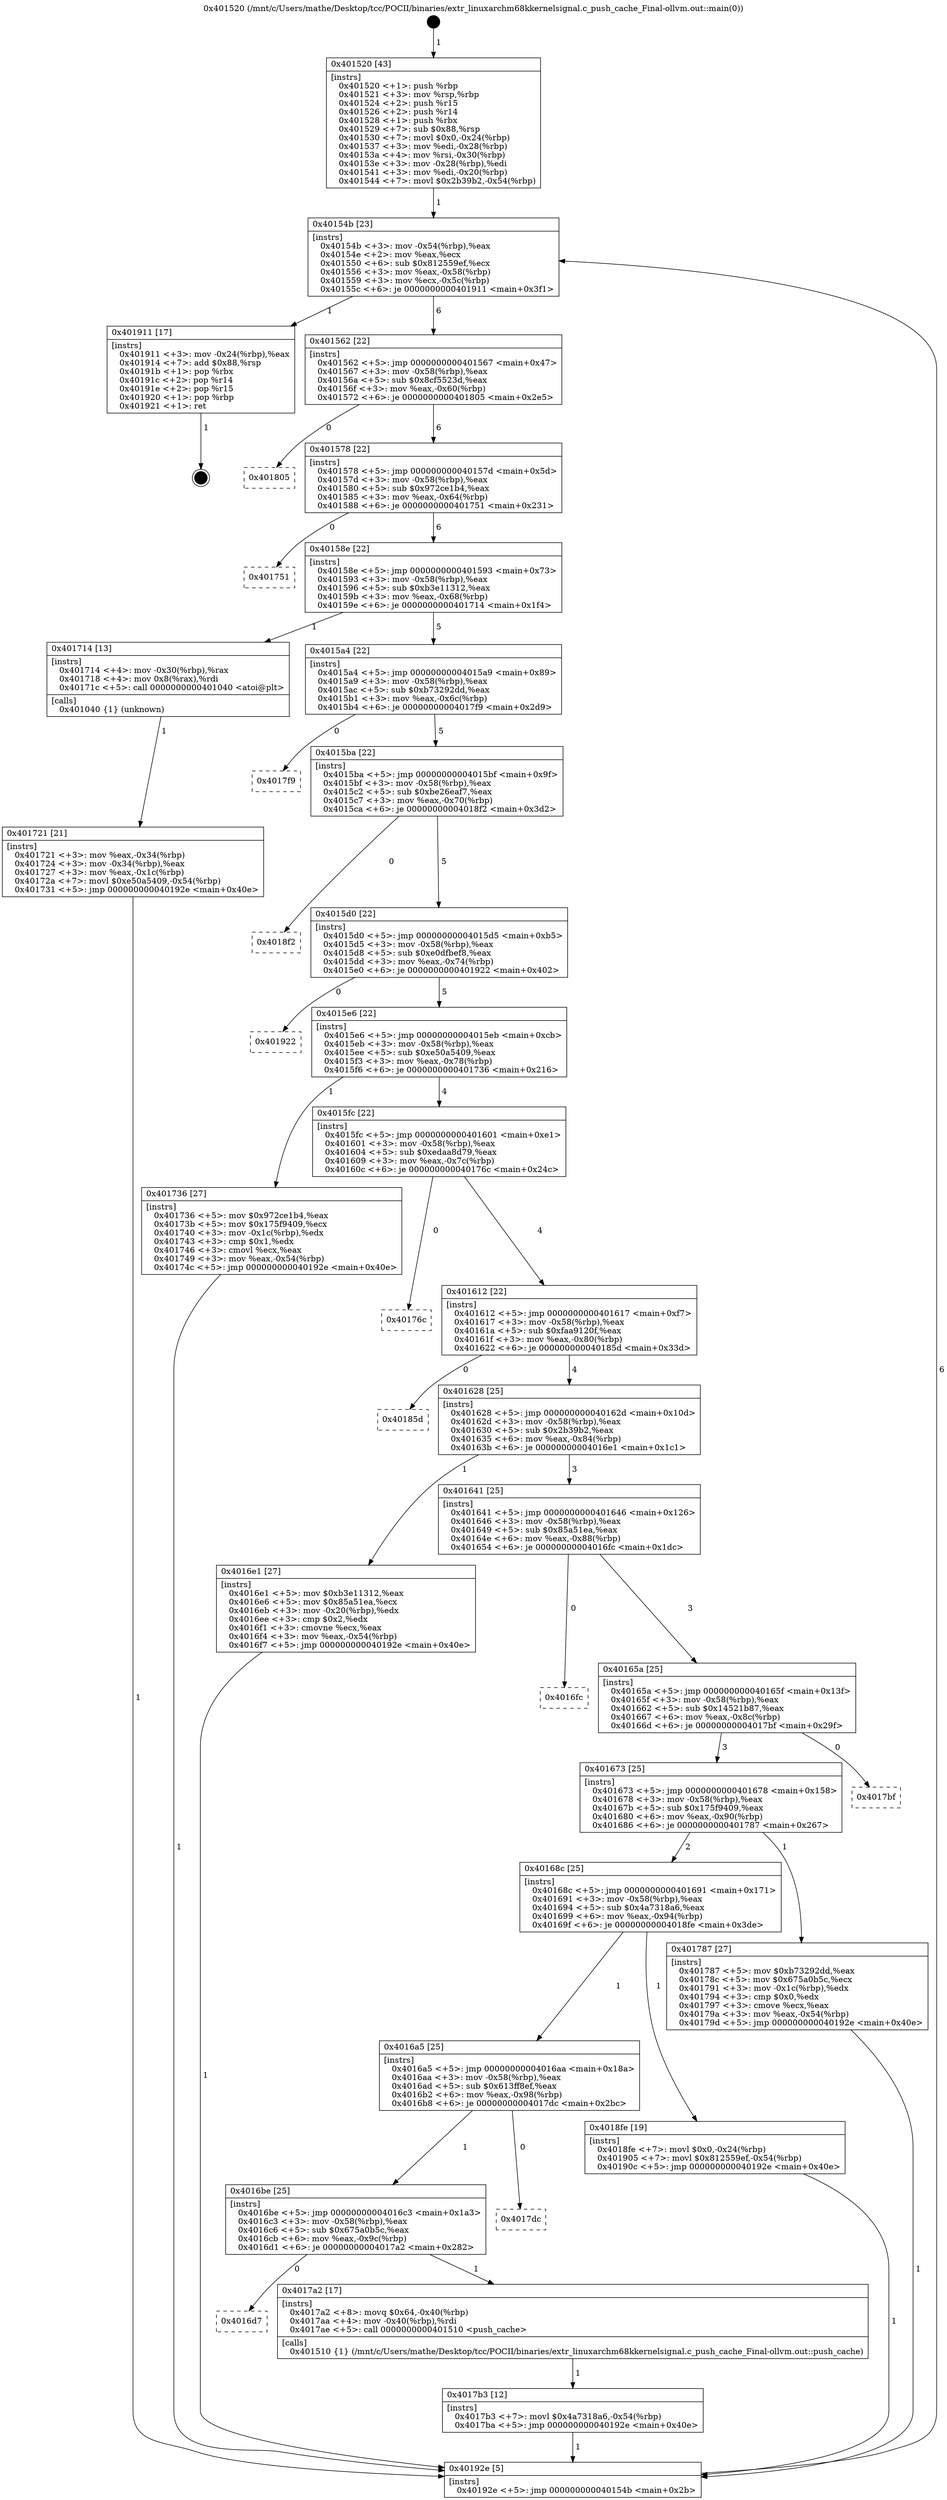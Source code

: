 digraph "0x401520" {
  label = "0x401520 (/mnt/c/Users/mathe/Desktop/tcc/POCII/binaries/extr_linuxarchm68kkernelsignal.c_push_cache_Final-ollvm.out::main(0))"
  labelloc = "t"
  node[shape=record]

  Entry [label="",width=0.3,height=0.3,shape=circle,fillcolor=black,style=filled]
  "0x40154b" [label="{
     0x40154b [23]\l
     | [instrs]\l
     &nbsp;&nbsp;0x40154b \<+3\>: mov -0x54(%rbp),%eax\l
     &nbsp;&nbsp;0x40154e \<+2\>: mov %eax,%ecx\l
     &nbsp;&nbsp;0x401550 \<+6\>: sub $0x812559ef,%ecx\l
     &nbsp;&nbsp;0x401556 \<+3\>: mov %eax,-0x58(%rbp)\l
     &nbsp;&nbsp;0x401559 \<+3\>: mov %ecx,-0x5c(%rbp)\l
     &nbsp;&nbsp;0x40155c \<+6\>: je 0000000000401911 \<main+0x3f1\>\l
  }"]
  "0x401911" [label="{
     0x401911 [17]\l
     | [instrs]\l
     &nbsp;&nbsp;0x401911 \<+3\>: mov -0x24(%rbp),%eax\l
     &nbsp;&nbsp;0x401914 \<+7\>: add $0x88,%rsp\l
     &nbsp;&nbsp;0x40191b \<+1\>: pop %rbx\l
     &nbsp;&nbsp;0x40191c \<+2\>: pop %r14\l
     &nbsp;&nbsp;0x40191e \<+2\>: pop %r15\l
     &nbsp;&nbsp;0x401920 \<+1\>: pop %rbp\l
     &nbsp;&nbsp;0x401921 \<+1\>: ret\l
  }"]
  "0x401562" [label="{
     0x401562 [22]\l
     | [instrs]\l
     &nbsp;&nbsp;0x401562 \<+5\>: jmp 0000000000401567 \<main+0x47\>\l
     &nbsp;&nbsp;0x401567 \<+3\>: mov -0x58(%rbp),%eax\l
     &nbsp;&nbsp;0x40156a \<+5\>: sub $0x8cf5523d,%eax\l
     &nbsp;&nbsp;0x40156f \<+3\>: mov %eax,-0x60(%rbp)\l
     &nbsp;&nbsp;0x401572 \<+6\>: je 0000000000401805 \<main+0x2e5\>\l
  }"]
  Exit [label="",width=0.3,height=0.3,shape=circle,fillcolor=black,style=filled,peripheries=2]
  "0x401805" [label="{
     0x401805\l
  }", style=dashed]
  "0x401578" [label="{
     0x401578 [22]\l
     | [instrs]\l
     &nbsp;&nbsp;0x401578 \<+5\>: jmp 000000000040157d \<main+0x5d\>\l
     &nbsp;&nbsp;0x40157d \<+3\>: mov -0x58(%rbp),%eax\l
     &nbsp;&nbsp;0x401580 \<+5\>: sub $0x972ce1b4,%eax\l
     &nbsp;&nbsp;0x401585 \<+3\>: mov %eax,-0x64(%rbp)\l
     &nbsp;&nbsp;0x401588 \<+6\>: je 0000000000401751 \<main+0x231\>\l
  }"]
  "0x4017b3" [label="{
     0x4017b3 [12]\l
     | [instrs]\l
     &nbsp;&nbsp;0x4017b3 \<+7\>: movl $0x4a7318a6,-0x54(%rbp)\l
     &nbsp;&nbsp;0x4017ba \<+5\>: jmp 000000000040192e \<main+0x40e\>\l
  }"]
  "0x401751" [label="{
     0x401751\l
  }", style=dashed]
  "0x40158e" [label="{
     0x40158e [22]\l
     | [instrs]\l
     &nbsp;&nbsp;0x40158e \<+5\>: jmp 0000000000401593 \<main+0x73\>\l
     &nbsp;&nbsp;0x401593 \<+3\>: mov -0x58(%rbp),%eax\l
     &nbsp;&nbsp;0x401596 \<+5\>: sub $0xb3e11312,%eax\l
     &nbsp;&nbsp;0x40159b \<+3\>: mov %eax,-0x68(%rbp)\l
     &nbsp;&nbsp;0x40159e \<+6\>: je 0000000000401714 \<main+0x1f4\>\l
  }"]
  "0x4016d7" [label="{
     0x4016d7\l
  }", style=dashed]
  "0x401714" [label="{
     0x401714 [13]\l
     | [instrs]\l
     &nbsp;&nbsp;0x401714 \<+4\>: mov -0x30(%rbp),%rax\l
     &nbsp;&nbsp;0x401718 \<+4\>: mov 0x8(%rax),%rdi\l
     &nbsp;&nbsp;0x40171c \<+5\>: call 0000000000401040 \<atoi@plt\>\l
     | [calls]\l
     &nbsp;&nbsp;0x401040 \{1\} (unknown)\l
  }"]
  "0x4015a4" [label="{
     0x4015a4 [22]\l
     | [instrs]\l
     &nbsp;&nbsp;0x4015a4 \<+5\>: jmp 00000000004015a9 \<main+0x89\>\l
     &nbsp;&nbsp;0x4015a9 \<+3\>: mov -0x58(%rbp),%eax\l
     &nbsp;&nbsp;0x4015ac \<+5\>: sub $0xb73292dd,%eax\l
     &nbsp;&nbsp;0x4015b1 \<+3\>: mov %eax,-0x6c(%rbp)\l
     &nbsp;&nbsp;0x4015b4 \<+6\>: je 00000000004017f9 \<main+0x2d9\>\l
  }"]
  "0x4017a2" [label="{
     0x4017a2 [17]\l
     | [instrs]\l
     &nbsp;&nbsp;0x4017a2 \<+8\>: movq $0x64,-0x40(%rbp)\l
     &nbsp;&nbsp;0x4017aa \<+4\>: mov -0x40(%rbp),%rdi\l
     &nbsp;&nbsp;0x4017ae \<+5\>: call 0000000000401510 \<push_cache\>\l
     | [calls]\l
     &nbsp;&nbsp;0x401510 \{1\} (/mnt/c/Users/mathe/Desktop/tcc/POCII/binaries/extr_linuxarchm68kkernelsignal.c_push_cache_Final-ollvm.out::push_cache)\l
  }"]
  "0x4017f9" [label="{
     0x4017f9\l
  }", style=dashed]
  "0x4015ba" [label="{
     0x4015ba [22]\l
     | [instrs]\l
     &nbsp;&nbsp;0x4015ba \<+5\>: jmp 00000000004015bf \<main+0x9f\>\l
     &nbsp;&nbsp;0x4015bf \<+3\>: mov -0x58(%rbp),%eax\l
     &nbsp;&nbsp;0x4015c2 \<+5\>: sub $0xbe26eaf7,%eax\l
     &nbsp;&nbsp;0x4015c7 \<+3\>: mov %eax,-0x70(%rbp)\l
     &nbsp;&nbsp;0x4015ca \<+6\>: je 00000000004018f2 \<main+0x3d2\>\l
  }"]
  "0x4016be" [label="{
     0x4016be [25]\l
     | [instrs]\l
     &nbsp;&nbsp;0x4016be \<+5\>: jmp 00000000004016c3 \<main+0x1a3\>\l
     &nbsp;&nbsp;0x4016c3 \<+3\>: mov -0x58(%rbp),%eax\l
     &nbsp;&nbsp;0x4016c6 \<+5\>: sub $0x675a0b5c,%eax\l
     &nbsp;&nbsp;0x4016cb \<+6\>: mov %eax,-0x9c(%rbp)\l
     &nbsp;&nbsp;0x4016d1 \<+6\>: je 00000000004017a2 \<main+0x282\>\l
  }"]
  "0x4018f2" [label="{
     0x4018f2\l
  }", style=dashed]
  "0x4015d0" [label="{
     0x4015d0 [22]\l
     | [instrs]\l
     &nbsp;&nbsp;0x4015d0 \<+5\>: jmp 00000000004015d5 \<main+0xb5\>\l
     &nbsp;&nbsp;0x4015d5 \<+3\>: mov -0x58(%rbp),%eax\l
     &nbsp;&nbsp;0x4015d8 \<+5\>: sub $0xe0dfbef8,%eax\l
     &nbsp;&nbsp;0x4015dd \<+3\>: mov %eax,-0x74(%rbp)\l
     &nbsp;&nbsp;0x4015e0 \<+6\>: je 0000000000401922 \<main+0x402\>\l
  }"]
  "0x4017dc" [label="{
     0x4017dc\l
  }", style=dashed]
  "0x401922" [label="{
     0x401922\l
  }", style=dashed]
  "0x4015e6" [label="{
     0x4015e6 [22]\l
     | [instrs]\l
     &nbsp;&nbsp;0x4015e6 \<+5\>: jmp 00000000004015eb \<main+0xcb\>\l
     &nbsp;&nbsp;0x4015eb \<+3\>: mov -0x58(%rbp),%eax\l
     &nbsp;&nbsp;0x4015ee \<+5\>: sub $0xe50a5409,%eax\l
     &nbsp;&nbsp;0x4015f3 \<+3\>: mov %eax,-0x78(%rbp)\l
     &nbsp;&nbsp;0x4015f6 \<+6\>: je 0000000000401736 \<main+0x216\>\l
  }"]
  "0x4016a5" [label="{
     0x4016a5 [25]\l
     | [instrs]\l
     &nbsp;&nbsp;0x4016a5 \<+5\>: jmp 00000000004016aa \<main+0x18a\>\l
     &nbsp;&nbsp;0x4016aa \<+3\>: mov -0x58(%rbp),%eax\l
     &nbsp;&nbsp;0x4016ad \<+5\>: sub $0x613ff8ef,%eax\l
     &nbsp;&nbsp;0x4016b2 \<+6\>: mov %eax,-0x98(%rbp)\l
     &nbsp;&nbsp;0x4016b8 \<+6\>: je 00000000004017dc \<main+0x2bc\>\l
  }"]
  "0x401736" [label="{
     0x401736 [27]\l
     | [instrs]\l
     &nbsp;&nbsp;0x401736 \<+5\>: mov $0x972ce1b4,%eax\l
     &nbsp;&nbsp;0x40173b \<+5\>: mov $0x175f9409,%ecx\l
     &nbsp;&nbsp;0x401740 \<+3\>: mov -0x1c(%rbp),%edx\l
     &nbsp;&nbsp;0x401743 \<+3\>: cmp $0x1,%edx\l
     &nbsp;&nbsp;0x401746 \<+3\>: cmovl %ecx,%eax\l
     &nbsp;&nbsp;0x401749 \<+3\>: mov %eax,-0x54(%rbp)\l
     &nbsp;&nbsp;0x40174c \<+5\>: jmp 000000000040192e \<main+0x40e\>\l
  }"]
  "0x4015fc" [label="{
     0x4015fc [22]\l
     | [instrs]\l
     &nbsp;&nbsp;0x4015fc \<+5\>: jmp 0000000000401601 \<main+0xe1\>\l
     &nbsp;&nbsp;0x401601 \<+3\>: mov -0x58(%rbp),%eax\l
     &nbsp;&nbsp;0x401604 \<+5\>: sub $0xedaa8d79,%eax\l
     &nbsp;&nbsp;0x401609 \<+3\>: mov %eax,-0x7c(%rbp)\l
     &nbsp;&nbsp;0x40160c \<+6\>: je 000000000040176c \<main+0x24c\>\l
  }"]
  "0x4018fe" [label="{
     0x4018fe [19]\l
     | [instrs]\l
     &nbsp;&nbsp;0x4018fe \<+7\>: movl $0x0,-0x24(%rbp)\l
     &nbsp;&nbsp;0x401905 \<+7\>: movl $0x812559ef,-0x54(%rbp)\l
     &nbsp;&nbsp;0x40190c \<+5\>: jmp 000000000040192e \<main+0x40e\>\l
  }"]
  "0x40176c" [label="{
     0x40176c\l
  }", style=dashed]
  "0x401612" [label="{
     0x401612 [22]\l
     | [instrs]\l
     &nbsp;&nbsp;0x401612 \<+5\>: jmp 0000000000401617 \<main+0xf7\>\l
     &nbsp;&nbsp;0x401617 \<+3\>: mov -0x58(%rbp),%eax\l
     &nbsp;&nbsp;0x40161a \<+5\>: sub $0xfaa9120f,%eax\l
     &nbsp;&nbsp;0x40161f \<+3\>: mov %eax,-0x80(%rbp)\l
     &nbsp;&nbsp;0x401622 \<+6\>: je 000000000040185d \<main+0x33d\>\l
  }"]
  "0x40168c" [label="{
     0x40168c [25]\l
     | [instrs]\l
     &nbsp;&nbsp;0x40168c \<+5\>: jmp 0000000000401691 \<main+0x171\>\l
     &nbsp;&nbsp;0x401691 \<+3\>: mov -0x58(%rbp),%eax\l
     &nbsp;&nbsp;0x401694 \<+5\>: sub $0x4a7318a6,%eax\l
     &nbsp;&nbsp;0x401699 \<+6\>: mov %eax,-0x94(%rbp)\l
     &nbsp;&nbsp;0x40169f \<+6\>: je 00000000004018fe \<main+0x3de\>\l
  }"]
  "0x40185d" [label="{
     0x40185d\l
  }", style=dashed]
  "0x401628" [label="{
     0x401628 [25]\l
     | [instrs]\l
     &nbsp;&nbsp;0x401628 \<+5\>: jmp 000000000040162d \<main+0x10d\>\l
     &nbsp;&nbsp;0x40162d \<+3\>: mov -0x58(%rbp),%eax\l
     &nbsp;&nbsp;0x401630 \<+5\>: sub $0x2b39b2,%eax\l
     &nbsp;&nbsp;0x401635 \<+6\>: mov %eax,-0x84(%rbp)\l
     &nbsp;&nbsp;0x40163b \<+6\>: je 00000000004016e1 \<main+0x1c1\>\l
  }"]
  "0x401787" [label="{
     0x401787 [27]\l
     | [instrs]\l
     &nbsp;&nbsp;0x401787 \<+5\>: mov $0xb73292dd,%eax\l
     &nbsp;&nbsp;0x40178c \<+5\>: mov $0x675a0b5c,%ecx\l
     &nbsp;&nbsp;0x401791 \<+3\>: mov -0x1c(%rbp),%edx\l
     &nbsp;&nbsp;0x401794 \<+3\>: cmp $0x0,%edx\l
     &nbsp;&nbsp;0x401797 \<+3\>: cmove %ecx,%eax\l
     &nbsp;&nbsp;0x40179a \<+3\>: mov %eax,-0x54(%rbp)\l
     &nbsp;&nbsp;0x40179d \<+5\>: jmp 000000000040192e \<main+0x40e\>\l
  }"]
  "0x4016e1" [label="{
     0x4016e1 [27]\l
     | [instrs]\l
     &nbsp;&nbsp;0x4016e1 \<+5\>: mov $0xb3e11312,%eax\l
     &nbsp;&nbsp;0x4016e6 \<+5\>: mov $0x85a51ea,%ecx\l
     &nbsp;&nbsp;0x4016eb \<+3\>: mov -0x20(%rbp),%edx\l
     &nbsp;&nbsp;0x4016ee \<+3\>: cmp $0x2,%edx\l
     &nbsp;&nbsp;0x4016f1 \<+3\>: cmovne %ecx,%eax\l
     &nbsp;&nbsp;0x4016f4 \<+3\>: mov %eax,-0x54(%rbp)\l
     &nbsp;&nbsp;0x4016f7 \<+5\>: jmp 000000000040192e \<main+0x40e\>\l
  }"]
  "0x401641" [label="{
     0x401641 [25]\l
     | [instrs]\l
     &nbsp;&nbsp;0x401641 \<+5\>: jmp 0000000000401646 \<main+0x126\>\l
     &nbsp;&nbsp;0x401646 \<+3\>: mov -0x58(%rbp),%eax\l
     &nbsp;&nbsp;0x401649 \<+5\>: sub $0x85a51ea,%eax\l
     &nbsp;&nbsp;0x40164e \<+6\>: mov %eax,-0x88(%rbp)\l
     &nbsp;&nbsp;0x401654 \<+6\>: je 00000000004016fc \<main+0x1dc\>\l
  }"]
  "0x40192e" [label="{
     0x40192e [5]\l
     | [instrs]\l
     &nbsp;&nbsp;0x40192e \<+5\>: jmp 000000000040154b \<main+0x2b\>\l
  }"]
  "0x401520" [label="{
     0x401520 [43]\l
     | [instrs]\l
     &nbsp;&nbsp;0x401520 \<+1\>: push %rbp\l
     &nbsp;&nbsp;0x401521 \<+3\>: mov %rsp,%rbp\l
     &nbsp;&nbsp;0x401524 \<+2\>: push %r15\l
     &nbsp;&nbsp;0x401526 \<+2\>: push %r14\l
     &nbsp;&nbsp;0x401528 \<+1\>: push %rbx\l
     &nbsp;&nbsp;0x401529 \<+7\>: sub $0x88,%rsp\l
     &nbsp;&nbsp;0x401530 \<+7\>: movl $0x0,-0x24(%rbp)\l
     &nbsp;&nbsp;0x401537 \<+3\>: mov %edi,-0x28(%rbp)\l
     &nbsp;&nbsp;0x40153a \<+4\>: mov %rsi,-0x30(%rbp)\l
     &nbsp;&nbsp;0x40153e \<+3\>: mov -0x28(%rbp),%edi\l
     &nbsp;&nbsp;0x401541 \<+3\>: mov %edi,-0x20(%rbp)\l
     &nbsp;&nbsp;0x401544 \<+7\>: movl $0x2b39b2,-0x54(%rbp)\l
  }"]
  "0x401721" [label="{
     0x401721 [21]\l
     | [instrs]\l
     &nbsp;&nbsp;0x401721 \<+3\>: mov %eax,-0x34(%rbp)\l
     &nbsp;&nbsp;0x401724 \<+3\>: mov -0x34(%rbp),%eax\l
     &nbsp;&nbsp;0x401727 \<+3\>: mov %eax,-0x1c(%rbp)\l
     &nbsp;&nbsp;0x40172a \<+7\>: movl $0xe50a5409,-0x54(%rbp)\l
     &nbsp;&nbsp;0x401731 \<+5\>: jmp 000000000040192e \<main+0x40e\>\l
  }"]
  "0x401673" [label="{
     0x401673 [25]\l
     | [instrs]\l
     &nbsp;&nbsp;0x401673 \<+5\>: jmp 0000000000401678 \<main+0x158\>\l
     &nbsp;&nbsp;0x401678 \<+3\>: mov -0x58(%rbp),%eax\l
     &nbsp;&nbsp;0x40167b \<+5\>: sub $0x175f9409,%eax\l
     &nbsp;&nbsp;0x401680 \<+6\>: mov %eax,-0x90(%rbp)\l
     &nbsp;&nbsp;0x401686 \<+6\>: je 0000000000401787 \<main+0x267\>\l
  }"]
  "0x4016fc" [label="{
     0x4016fc\l
  }", style=dashed]
  "0x40165a" [label="{
     0x40165a [25]\l
     | [instrs]\l
     &nbsp;&nbsp;0x40165a \<+5\>: jmp 000000000040165f \<main+0x13f\>\l
     &nbsp;&nbsp;0x40165f \<+3\>: mov -0x58(%rbp),%eax\l
     &nbsp;&nbsp;0x401662 \<+5\>: sub $0x14521b87,%eax\l
     &nbsp;&nbsp;0x401667 \<+6\>: mov %eax,-0x8c(%rbp)\l
     &nbsp;&nbsp;0x40166d \<+6\>: je 00000000004017bf \<main+0x29f\>\l
  }"]
  "0x4017bf" [label="{
     0x4017bf\l
  }", style=dashed]
  Entry -> "0x401520" [label=" 1"]
  "0x40154b" -> "0x401911" [label=" 1"]
  "0x40154b" -> "0x401562" [label=" 6"]
  "0x401911" -> Exit [label=" 1"]
  "0x401562" -> "0x401805" [label=" 0"]
  "0x401562" -> "0x401578" [label=" 6"]
  "0x4018fe" -> "0x40192e" [label=" 1"]
  "0x401578" -> "0x401751" [label=" 0"]
  "0x401578" -> "0x40158e" [label=" 6"]
  "0x4017b3" -> "0x40192e" [label=" 1"]
  "0x40158e" -> "0x401714" [label=" 1"]
  "0x40158e" -> "0x4015a4" [label=" 5"]
  "0x4017a2" -> "0x4017b3" [label=" 1"]
  "0x4015a4" -> "0x4017f9" [label=" 0"]
  "0x4015a4" -> "0x4015ba" [label=" 5"]
  "0x4016be" -> "0x4016d7" [label=" 0"]
  "0x4015ba" -> "0x4018f2" [label=" 0"]
  "0x4015ba" -> "0x4015d0" [label=" 5"]
  "0x4016be" -> "0x4017a2" [label=" 1"]
  "0x4015d0" -> "0x401922" [label=" 0"]
  "0x4015d0" -> "0x4015e6" [label=" 5"]
  "0x4016a5" -> "0x4016be" [label=" 1"]
  "0x4015e6" -> "0x401736" [label=" 1"]
  "0x4015e6" -> "0x4015fc" [label=" 4"]
  "0x4016a5" -> "0x4017dc" [label=" 0"]
  "0x4015fc" -> "0x40176c" [label=" 0"]
  "0x4015fc" -> "0x401612" [label=" 4"]
  "0x40168c" -> "0x4016a5" [label=" 1"]
  "0x401612" -> "0x40185d" [label=" 0"]
  "0x401612" -> "0x401628" [label=" 4"]
  "0x40168c" -> "0x4018fe" [label=" 1"]
  "0x401628" -> "0x4016e1" [label=" 1"]
  "0x401628" -> "0x401641" [label=" 3"]
  "0x4016e1" -> "0x40192e" [label=" 1"]
  "0x401520" -> "0x40154b" [label=" 1"]
  "0x40192e" -> "0x40154b" [label=" 6"]
  "0x401714" -> "0x401721" [label=" 1"]
  "0x401721" -> "0x40192e" [label=" 1"]
  "0x401736" -> "0x40192e" [label=" 1"]
  "0x401787" -> "0x40192e" [label=" 1"]
  "0x401641" -> "0x4016fc" [label=" 0"]
  "0x401641" -> "0x40165a" [label=" 3"]
  "0x401673" -> "0x401787" [label=" 1"]
  "0x40165a" -> "0x4017bf" [label=" 0"]
  "0x40165a" -> "0x401673" [label=" 3"]
  "0x401673" -> "0x40168c" [label=" 2"]
}
